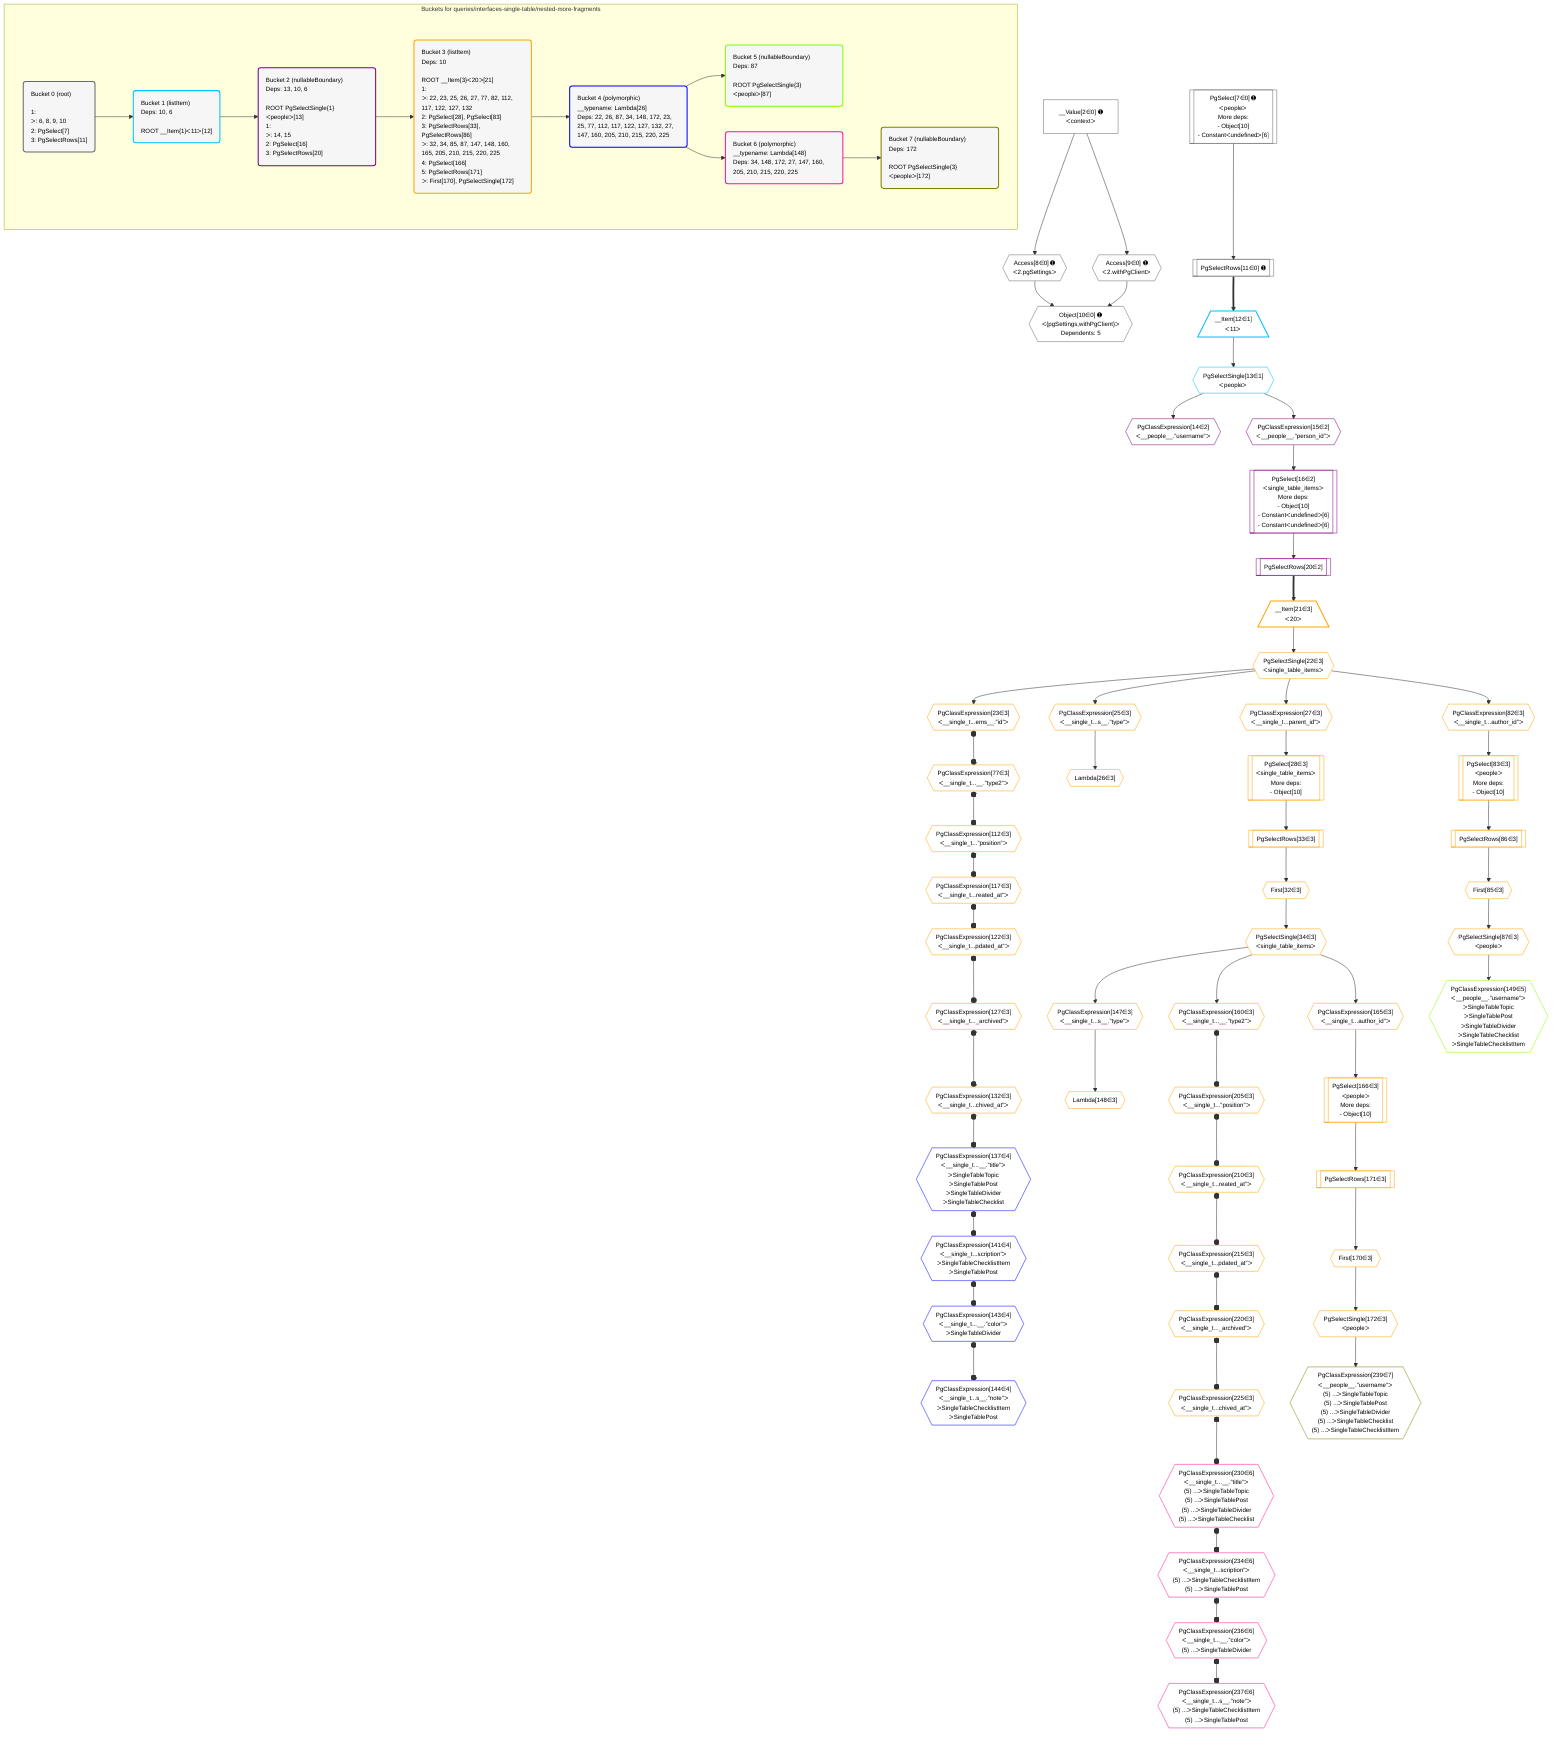 %%{init: {'themeVariables': { 'fontSize': '12px'}}}%%
graph TD
    classDef path fill:#eee,stroke:#000,color:#000
    classDef plan fill:#fff,stroke-width:1px,color:#000
    classDef itemplan fill:#fff,stroke-width:2px,color:#000
    classDef unbatchedplan fill:#dff,stroke-width:1px,color:#000
    classDef sideeffectplan fill:#fcc,stroke-width:2px,color:#000
    classDef bucket fill:#f6f6f6,color:#000,stroke-width:2px,text-align:left

    subgraph "Buckets for queries/interfaces-single-table/nested-more-fragments"
    Bucket0("Bucket 0 (root)<br /><br />1: <br />ᐳ: 6, 8, 9, 10<br />2: PgSelect[7]<br />3: PgSelectRows[11]"):::bucket
    Bucket1("Bucket 1 (listItem)<br />Deps: 10, 6<br /><br />ROOT __Item{1}ᐸ11ᐳ[12]"):::bucket
    Bucket2("Bucket 2 (nullableBoundary)<br />Deps: 13, 10, 6<br /><br />ROOT PgSelectSingle{1}ᐸpeopleᐳ[13]<br />1: <br />ᐳ: 14, 15<br />2: PgSelect[16]<br />3: PgSelectRows[20]"):::bucket
    Bucket3("Bucket 3 (listItem)<br />Deps: 10<br /><br />ROOT __Item{3}ᐸ20ᐳ[21]<br />1: <br />ᐳ: 22, 23, 25, 26, 27, 77, 82, 112, 117, 122, 127, 132<br />2: PgSelect[28], PgSelect[83]<br />3: PgSelectRows[33], PgSelectRows[86]<br />ᐳ: 32, 34, 85, 87, 147, 148, 160, 165, 205, 210, 215, 220, 225<br />4: PgSelect[166]<br />5: PgSelectRows[171]<br />ᐳ: First[170], PgSelectSingle[172]"):::bucket
    Bucket4("Bucket 4 (polymorphic)<br />__typename: Lambda[26]<br />Deps: 22, 26, 87, 34, 148, 172, 23, 25, 77, 112, 117, 122, 127, 132, 27, 147, 160, 205, 210, 215, 220, 225"):::bucket
    Bucket5("Bucket 5 (nullableBoundary)<br />Deps: 87<br /><br />ROOT PgSelectSingle{3}ᐸpeopleᐳ[87]"):::bucket
    Bucket6("Bucket 6 (polymorphic)<br />__typename: Lambda[148]<br />Deps: 34, 148, 172, 27, 147, 160, 205, 210, 215, 220, 225"):::bucket
    Bucket7("Bucket 7 (nullableBoundary)<br />Deps: 172<br /><br />ROOT PgSelectSingle{3}ᐸpeopleᐳ[172]"):::bucket
    end
    Bucket0 --> Bucket1
    Bucket1 --> Bucket2
    Bucket2 --> Bucket3
    Bucket3 --> Bucket4
    Bucket4 --> Bucket5 & Bucket6
    Bucket6 --> Bucket7

    %% plan dependencies
    PgSelect7[["PgSelect[7∈0] ➊<br />ᐸpeopleᐳ<br />More deps:<br />- Object[10]<br />- Constantᐸundefinedᐳ[6]"]]:::plan
    Object10{{"Object[10∈0] ➊<br />ᐸ{pgSettings,withPgClient}ᐳ<br />Dependents: 5"}}:::plan
    Access8{{"Access[8∈0] ➊<br />ᐸ2.pgSettingsᐳ"}}:::plan
    Access9{{"Access[9∈0] ➊<br />ᐸ2.withPgClientᐳ"}}:::plan
    Access8 & Access9 --> Object10
    __Value2["__Value[2∈0] ➊<br />ᐸcontextᐳ"]:::plan
    __Value2 --> Access8
    __Value2 --> Access9
    PgSelectRows11[["PgSelectRows[11∈0] ➊"]]:::plan
    PgSelect7 --> PgSelectRows11
    __Item12[/"__Item[12∈1]<br />ᐸ11ᐳ"\]:::itemplan
    PgSelectRows11 ==> __Item12
    PgSelectSingle13{{"PgSelectSingle[13∈1]<br />ᐸpeopleᐳ"}}:::plan
    __Item12 --> PgSelectSingle13
    PgSelect16[["PgSelect[16∈2]<br />ᐸsingle_table_itemsᐳ<br />More deps:<br />- Object[10]<br />- Constantᐸundefinedᐳ[6]<br />- Constantᐸundefinedᐳ[6]"]]:::plan
    PgClassExpression15{{"PgClassExpression[15∈2]<br />ᐸ__people__.”person_id”ᐳ"}}:::plan
    PgClassExpression15 --> PgSelect16
    PgClassExpression14{{"PgClassExpression[14∈2]<br />ᐸ__people__.”username”ᐳ"}}:::plan
    PgSelectSingle13 --> PgClassExpression14
    PgSelectSingle13 --> PgClassExpression15
    PgSelectRows20[["PgSelectRows[20∈2]"]]:::plan
    PgSelect16 --> PgSelectRows20
    PgSelect28[["PgSelect[28∈3]<br />ᐸsingle_table_itemsᐳ<br />More deps:<br />- Object[10]"]]:::plan
    PgClassExpression27{{"PgClassExpression[27∈3]<br />ᐸ__single_t...parent_id”ᐳ"}}:::plan
    PgClassExpression27 --> PgSelect28
    PgSelect83[["PgSelect[83∈3]<br />ᐸpeopleᐳ<br />More deps:<br />- Object[10]"]]:::plan
    PgClassExpression82{{"PgClassExpression[82∈3]<br />ᐸ__single_t...author_id”ᐳ"}}:::plan
    PgClassExpression82 --> PgSelect83
    PgSelect166[["PgSelect[166∈3]<br />ᐸpeopleᐳ<br />More deps:<br />- Object[10]"]]:::plan
    PgClassExpression165{{"PgClassExpression[165∈3]<br />ᐸ__single_t...author_id”ᐳ"}}:::plan
    PgClassExpression165 --> PgSelect166
    __Item21[/"__Item[21∈3]<br />ᐸ20ᐳ"\]:::itemplan
    PgSelectRows20 ==> __Item21
    PgSelectSingle22{{"PgSelectSingle[22∈3]<br />ᐸsingle_table_itemsᐳ"}}:::plan
    __Item21 --> PgSelectSingle22
    PgClassExpression23{{"PgClassExpression[23∈3]<br />ᐸ__single_t...ems__.”id”ᐳ"}}:::plan
    PgSelectSingle22 --> PgClassExpression23
    PgClassExpression25{{"PgClassExpression[25∈3]<br />ᐸ__single_t...s__.”type”ᐳ"}}:::plan
    PgSelectSingle22 --> PgClassExpression25
    Lambda26{{"Lambda[26∈3]"}}:::plan
    PgClassExpression25 --> Lambda26
    PgSelectSingle22 --> PgClassExpression27
    First32{{"First[32∈3]"}}:::plan
    PgSelectRows33[["PgSelectRows[33∈3]"]]:::plan
    PgSelectRows33 --> First32
    PgSelect28 --> PgSelectRows33
    PgSelectSingle34{{"PgSelectSingle[34∈3]<br />ᐸsingle_table_itemsᐳ"}}:::plan
    First32 --> PgSelectSingle34
    PgClassExpression77{{"PgClassExpression[77∈3]<br />ᐸ__single_t...__.”type2”ᐳ"}}:::plan
    PgClassExpression23 o--o PgClassExpression77
    PgSelectSingle22 --> PgClassExpression82
    First85{{"First[85∈3]"}}:::plan
    PgSelectRows86[["PgSelectRows[86∈3]"]]:::plan
    PgSelectRows86 --> First85
    PgSelect83 --> PgSelectRows86
    PgSelectSingle87{{"PgSelectSingle[87∈3]<br />ᐸpeopleᐳ"}}:::plan
    First85 --> PgSelectSingle87
    PgClassExpression112{{"PgClassExpression[112∈3]<br />ᐸ__single_t...”position”ᐳ"}}:::plan
    PgClassExpression77 o--o PgClassExpression112
    PgClassExpression117{{"PgClassExpression[117∈3]<br />ᐸ__single_t...reated_at”ᐳ"}}:::plan
    PgClassExpression112 o--o PgClassExpression117
    PgClassExpression122{{"PgClassExpression[122∈3]<br />ᐸ__single_t...pdated_at”ᐳ"}}:::plan
    PgClassExpression117 o--o PgClassExpression122
    PgClassExpression127{{"PgClassExpression[127∈3]<br />ᐸ__single_t..._archived”ᐳ"}}:::plan
    PgClassExpression122 o--o PgClassExpression127
    PgClassExpression132{{"PgClassExpression[132∈3]<br />ᐸ__single_t...chived_at”ᐳ"}}:::plan
    PgClassExpression127 o--o PgClassExpression132
    PgClassExpression147{{"PgClassExpression[147∈3]<br />ᐸ__single_t...s__.”type”ᐳ"}}:::plan
    PgSelectSingle34 --> PgClassExpression147
    Lambda148{{"Lambda[148∈3]"}}:::plan
    PgClassExpression147 --> Lambda148
    PgClassExpression160{{"PgClassExpression[160∈3]<br />ᐸ__single_t...__.”type2”ᐳ"}}:::plan
    PgSelectSingle34 --> PgClassExpression160
    PgSelectSingle34 --> PgClassExpression165
    First170{{"First[170∈3]"}}:::plan
    PgSelectRows171[["PgSelectRows[171∈3]"]]:::plan
    PgSelectRows171 --> First170
    PgSelect166 --> PgSelectRows171
    PgSelectSingle172{{"PgSelectSingle[172∈3]<br />ᐸpeopleᐳ"}}:::plan
    First170 --> PgSelectSingle172
    PgClassExpression205{{"PgClassExpression[205∈3]<br />ᐸ__single_t...”position”ᐳ"}}:::plan
    PgClassExpression160 o--o PgClassExpression205
    PgClassExpression210{{"PgClassExpression[210∈3]<br />ᐸ__single_t...reated_at”ᐳ"}}:::plan
    PgClassExpression205 o--o PgClassExpression210
    PgClassExpression215{{"PgClassExpression[215∈3]<br />ᐸ__single_t...pdated_at”ᐳ"}}:::plan
    PgClassExpression210 o--o PgClassExpression215
    PgClassExpression220{{"PgClassExpression[220∈3]<br />ᐸ__single_t..._archived”ᐳ"}}:::plan
    PgClassExpression215 o--o PgClassExpression220
    PgClassExpression225{{"PgClassExpression[225∈3]<br />ᐸ__single_t...chived_at”ᐳ"}}:::plan
    PgClassExpression220 o--o PgClassExpression225
    PgClassExpression137{{"PgClassExpression[137∈4]<br />ᐸ__single_t...__.”title”ᐳ<br />ᐳSingleTableTopic<br />ᐳSingleTablePost<br />ᐳSingleTableDivider<br />ᐳSingleTableChecklist"}}:::plan
    PgClassExpression132 o--o PgClassExpression137
    PgClassExpression141{{"PgClassExpression[141∈4]<br />ᐸ__single_t...scription”ᐳ<br />ᐳSingleTableChecklistItem<br />ᐳSingleTablePost"}}:::plan
    PgClassExpression137 o--o PgClassExpression141
    PgClassExpression143{{"PgClassExpression[143∈4]<br />ᐸ__single_t...__.”color”ᐳ<br />ᐳSingleTableDivider"}}:::plan
    PgClassExpression141 o--o PgClassExpression143
    PgClassExpression144{{"PgClassExpression[144∈4]<br />ᐸ__single_t...s__.”note”ᐳ<br />ᐳSingleTableChecklistItem<br />ᐳSingleTablePost"}}:::plan
    PgClassExpression143 o--o PgClassExpression144
    PgClassExpression149{{"PgClassExpression[149∈5]<br />ᐸ__people__.”username”ᐳ<br />ᐳSingleTableTopic<br />ᐳSingleTablePost<br />ᐳSingleTableDivider<br />ᐳSingleTableChecklist<br />ᐳSingleTableChecklistItem"}}:::plan
    PgSelectSingle87 --> PgClassExpression149
    PgClassExpression230{{"PgClassExpression[230∈6]<br />ᐸ__single_t...__.”title”ᐳ<br />(5) ...ᐳSingleTableTopic<br />(5) ...ᐳSingleTablePost<br />(5) ...ᐳSingleTableDivider<br />(5) ...ᐳSingleTableChecklist"}}:::plan
    PgClassExpression225 o--o PgClassExpression230
    PgClassExpression234{{"PgClassExpression[234∈6]<br />ᐸ__single_t...scription”ᐳ<br />(5) ...ᐳSingleTableChecklistItem<br />(5) ...ᐳSingleTablePost"}}:::plan
    PgClassExpression230 o--o PgClassExpression234
    PgClassExpression236{{"PgClassExpression[236∈6]<br />ᐸ__single_t...__.”color”ᐳ<br />(5) ...ᐳSingleTableDivider"}}:::plan
    PgClassExpression234 o--o PgClassExpression236
    PgClassExpression237{{"PgClassExpression[237∈6]<br />ᐸ__single_t...s__.”note”ᐳ<br />(5) ...ᐳSingleTableChecklistItem<br />(5) ...ᐳSingleTablePost"}}:::plan
    PgClassExpression236 o--o PgClassExpression237
    PgClassExpression239{{"PgClassExpression[239∈7]<br />ᐸ__people__.”username”ᐳ<br />(5) ...ᐳSingleTableTopic<br />(5) ...ᐳSingleTablePost<br />(5) ...ᐳSingleTableDivider<br />(5) ...ᐳSingleTableChecklist<br />(5) ...ᐳSingleTableChecklistItem"}}:::plan
    PgSelectSingle172 --> PgClassExpression239

    %% define steps
    classDef bucket0 stroke:#696969
    class Bucket0,__Value2,PgSelect7,Access8,Access9,Object10,PgSelectRows11 bucket0
    classDef bucket1 stroke:#00bfff
    class Bucket1,__Item12,PgSelectSingle13 bucket1
    classDef bucket2 stroke:#7f007f
    class Bucket2,PgClassExpression14,PgClassExpression15,PgSelect16,PgSelectRows20 bucket2
    classDef bucket3 stroke:#ffa500
    class Bucket3,__Item21,PgSelectSingle22,PgClassExpression23,PgClassExpression25,Lambda26,PgClassExpression27,PgSelect28,First32,PgSelectRows33,PgSelectSingle34,PgClassExpression77,PgClassExpression82,PgSelect83,First85,PgSelectRows86,PgSelectSingle87,PgClassExpression112,PgClassExpression117,PgClassExpression122,PgClassExpression127,PgClassExpression132,PgClassExpression147,Lambda148,PgClassExpression160,PgClassExpression165,PgSelect166,First170,PgSelectRows171,PgSelectSingle172,PgClassExpression205,PgClassExpression210,PgClassExpression215,PgClassExpression220,PgClassExpression225 bucket3
    classDef bucket4 stroke:#0000ff
    class Bucket4,PgClassExpression137,PgClassExpression141,PgClassExpression143,PgClassExpression144 bucket4
    classDef bucket5 stroke:#7fff00
    class Bucket5,PgClassExpression149 bucket5
    classDef bucket6 stroke:#ff1493
    class Bucket6,PgClassExpression230,PgClassExpression234,PgClassExpression236,PgClassExpression237 bucket6
    classDef bucket7 stroke:#808000
    class Bucket7,PgClassExpression239 bucket7